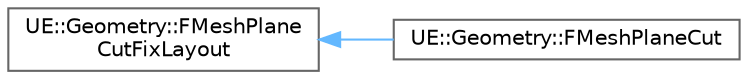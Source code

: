 digraph "Graphical Class Hierarchy"
{
 // INTERACTIVE_SVG=YES
 // LATEX_PDF_SIZE
  bgcolor="transparent";
  edge [fontname=Helvetica,fontsize=10,labelfontname=Helvetica,labelfontsize=10];
  node [fontname=Helvetica,fontsize=10,shape=box,height=0.2,width=0.4];
  rankdir="LR";
  Node0 [id="Node000000",label="UE::Geometry::FMeshPlane\lCutFixLayout",height=0.2,width=0.4,color="grey40", fillcolor="white", style="filled",URL="$d9/df7/classUE_1_1Geometry_1_1FMeshPlaneCutFixLayout.html",tooltip=" "];
  Node0 -> Node1 [id="edge9191_Node000000_Node000001",dir="back",color="steelblue1",style="solid",tooltip=" "];
  Node1 [id="Node000001",label="UE::Geometry::FMeshPlaneCut",height=0.2,width=0.4,color="grey40", fillcolor="white", style="filled",URL="$d6/d74/classUE_1_1Geometry_1_1FMeshPlaneCut.html",tooltip="Cut the Mesh with the Plane."];
}
